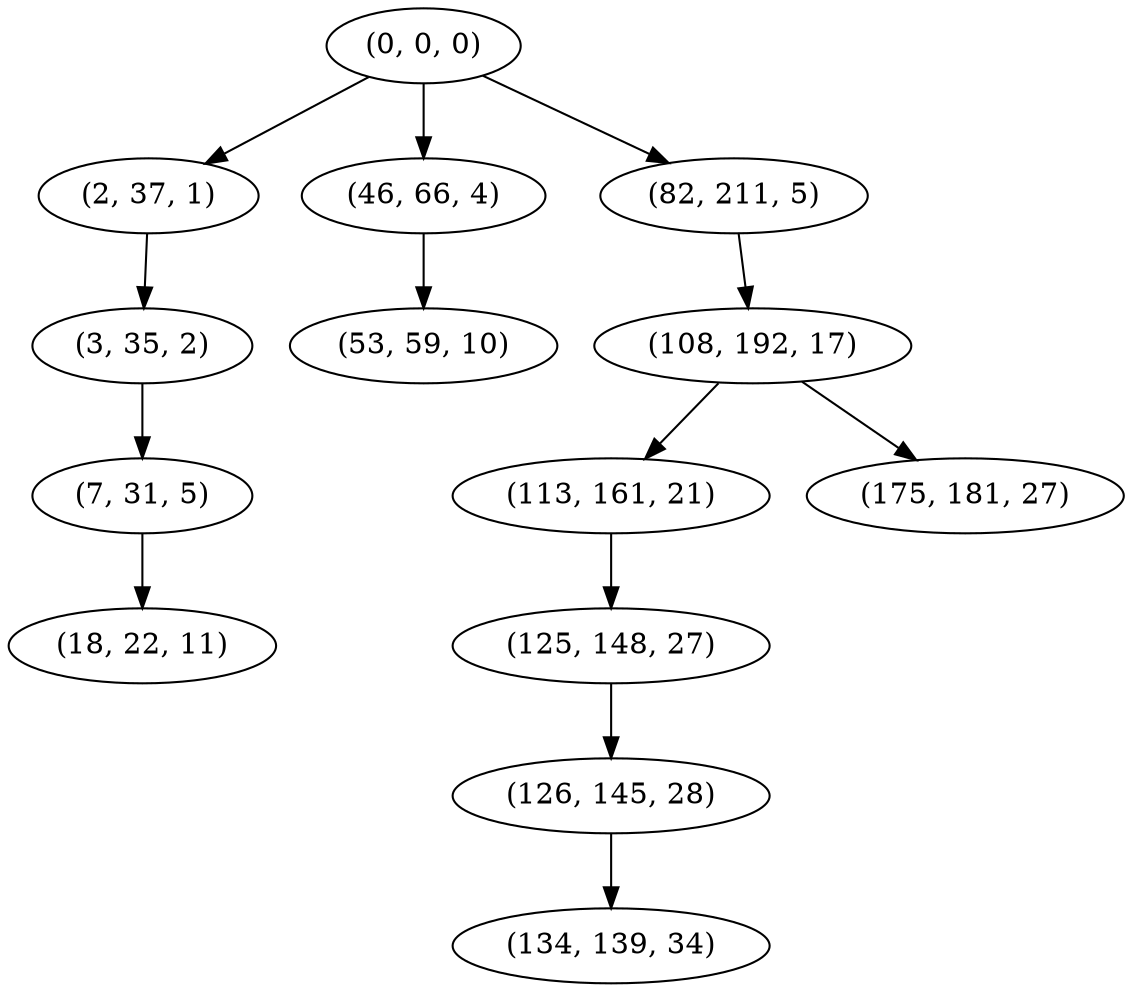 digraph tree {
    "(0, 0, 0)";
    "(2, 37, 1)";
    "(3, 35, 2)";
    "(7, 31, 5)";
    "(18, 22, 11)";
    "(46, 66, 4)";
    "(53, 59, 10)";
    "(82, 211, 5)";
    "(108, 192, 17)";
    "(113, 161, 21)";
    "(125, 148, 27)";
    "(126, 145, 28)";
    "(134, 139, 34)";
    "(175, 181, 27)";
    "(0, 0, 0)" -> "(2, 37, 1)";
    "(0, 0, 0)" -> "(46, 66, 4)";
    "(0, 0, 0)" -> "(82, 211, 5)";
    "(2, 37, 1)" -> "(3, 35, 2)";
    "(3, 35, 2)" -> "(7, 31, 5)";
    "(7, 31, 5)" -> "(18, 22, 11)";
    "(46, 66, 4)" -> "(53, 59, 10)";
    "(82, 211, 5)" -> "(108, 192, 17)";
    "(108, 192, 17)" -> "(113, 161, 21)";
    "(108, 192, 17)" -> "(175, 181, 27)";
    "(113, 161, 21)" -> "(125, 148, 27)";
    "(125, 148, 27)" -> "(126, 145, 28)";
    "(126, 145, 28)" -> "(134, 139, 34)";
}
